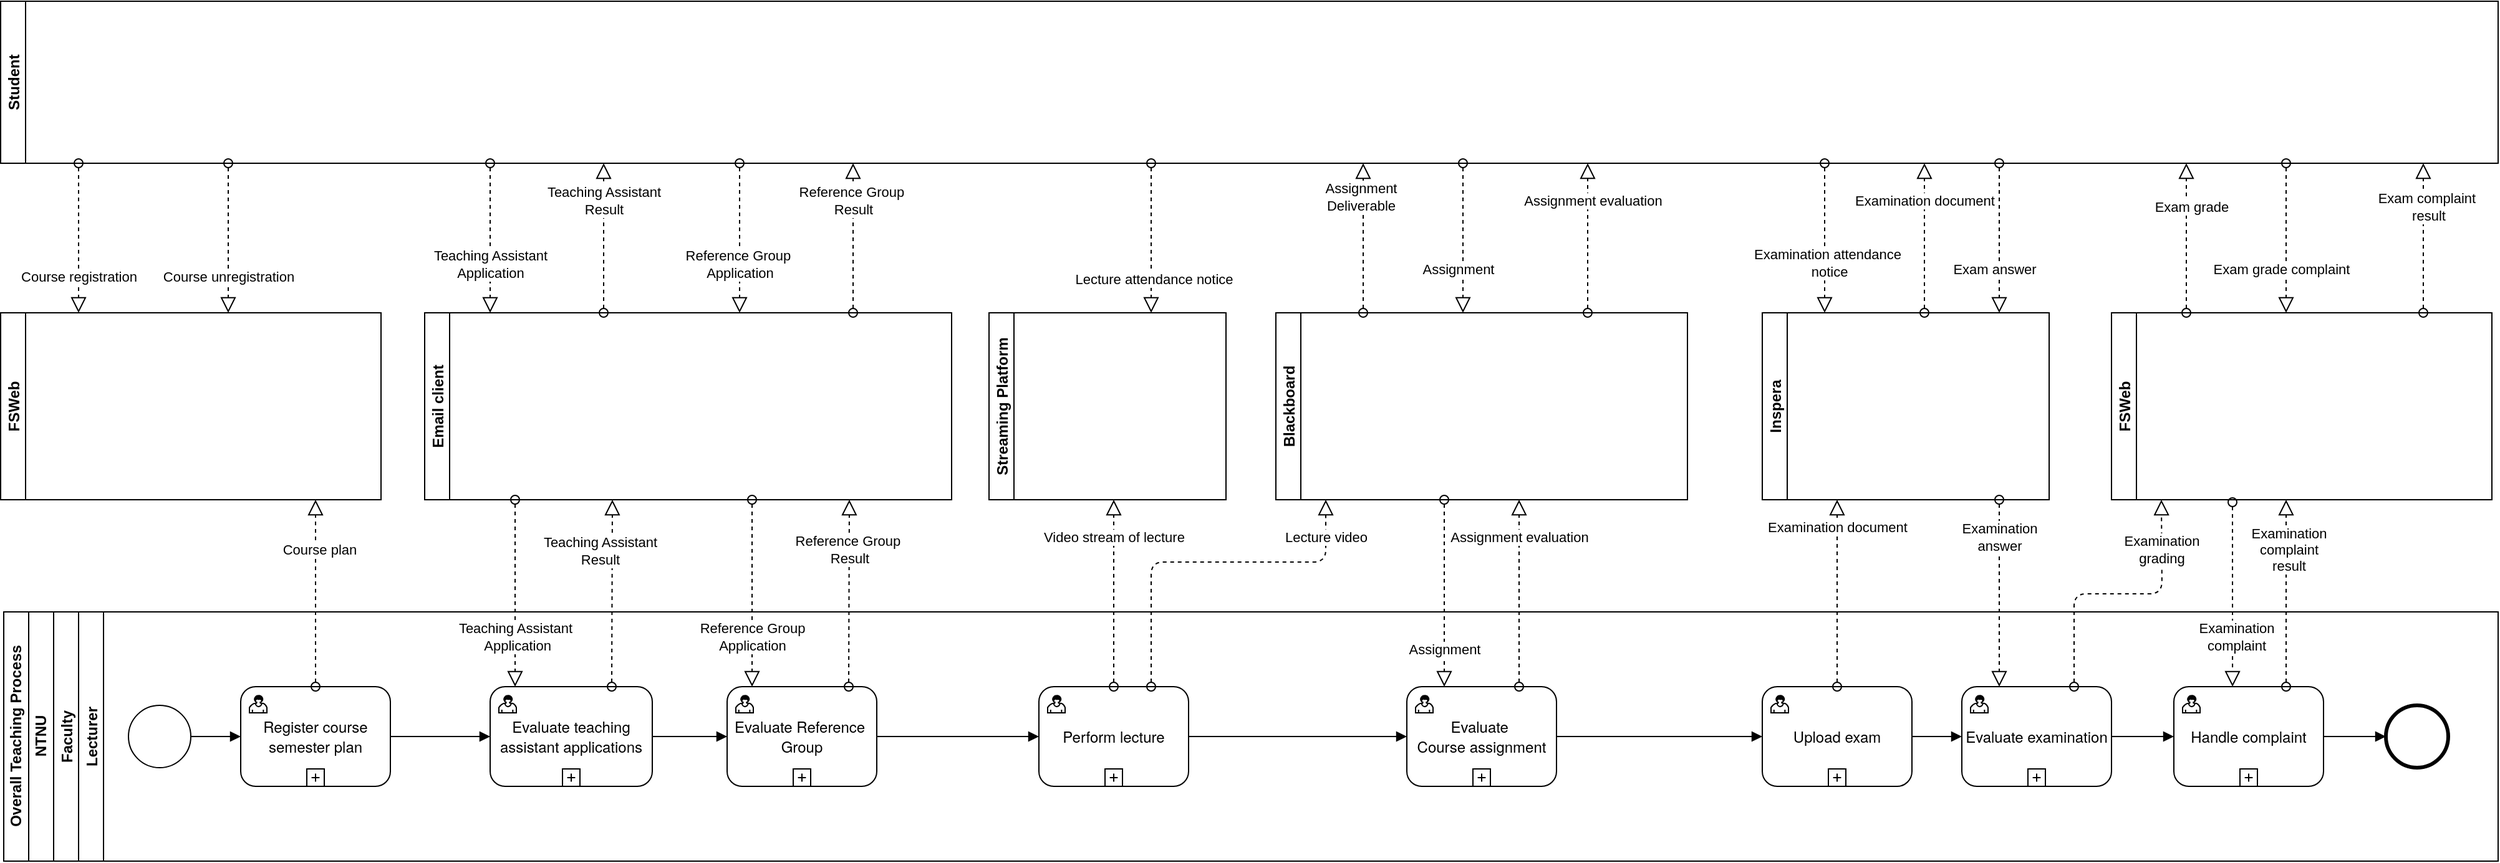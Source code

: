 <mxfile version="13.8.0" type="github">
  <diagram name="Page-1" id="2a216829-ef6e-dabb-86c1-c78162f3ba2b">
    <mxGraphModel dx="1854" dy="2217" grid="1" gridSize="10" guides="1" tooltips="1" connect="1" arrows="1" fold="1" page="1" pageScale="1" pageWidth="850" pageHeight="1100" background="#ffffff" math="0" shadow="0">
      <root>
        <mxCell id="0" />
        <mxCell id="1" parent="0" />
        <mxCell id="4NEy2AXO_T3ACagM7eKn-3" value="Overall Teaching Process" style="swimlane;html=1;childLayout=stackLayout;resizeParent=1;resizeParentMax=0;horizontal=0;startSize=20;horizontalStack=0;" vertex="1" parent="1">
          <mxGeometry x="150" y="180" width="2000" height="200" as="geometry" />
        </mxCell>
        <mxCell id="4NEy2AXO_T3ACagM7eKn-4" value="NTNU" style="swimlane;html=1;startSize=20;horizontal=0;" vertex="1" parent="4NEy2AXO_T3ACagM7eKn-3">
          <mxGeometry x="20" width="1980" height="200" as="geometry" />
        </mxCell>
        <mxCell id="4NEy2AXO_T3ACagM7eKn-8" value="Faculty" style="swimlane;startSize=20;horizontal=0;" vertex="1" parent="4NEy2AXO_T3ACagM7eKn-4">
          <mxGeometry x="20" width="1960" height="200" as="geometry" />
        </mxCell>
        <mxCell id="4NEy2AXO_T3ACagM7eKn-11" value="Lecturer" style="swimlane;startSize=20;horizontal=0;" vertex="1" parent="4NEy2AXO_T3ACagM7eKn-8">
          <mxGeometry x="20" width="1940" height="200" as="geometry" />
        </mxCell>
        <mxCell id="4NEy2AXO_T3ACagM7eKn-66" style="edgeStyle=orthogonalEdgeStyle;rounded=0;orthogonalLoop=1;jettySize=auto;html=1;entryX=0;entryY=0.5;entryDx=0;entryDy=0;endArrow=block;endFill=1;" edge="1" parent="4NEy2AXO_T3ACagM7eKn-11" source="4NEy2AXO_T3ACagM7eKn-50" target="4NEy2AXO_T3ACagM7eKn-63">
          <mxGeometry relative="1" as="geometry" />
        </mxCell>
        <mxCell id="4NEy2AXO_T3ACagM7eKn-99" style="edgeStyle=orthogonalEdgeStyle;rounded=0;orthogonalLoop=1;jettySize=auto;html=1;entryX=0;entryY=0.5;entryDx=0;entryDy=0;endArrow=block;endFill=1;" edge="1" parent="4NEy2AXO_T3ACagM7eKn-11" source="4NEy2AXO_T3ACagM7eKn-106" target="4NEy2AXO_T3ACagM7eKn-98">
          <mxGeometry relative="1" as="geometry" />
        </mxCell>
        <mxCell id="4NEy2AXO_T3ACagM7eKn-77" value="&lt;span style=&quot;font-family: &amp;#34;helvetica neue&amp;#34;&quot;&gt;Evaluate examination&lt;br&gt;&lt;/span&gt;" style="html=1;whiteSpace=wrap;rounded=1;dropTarget=0;" vertex="1" parent="4NEy2AXO_T3ACagM7eKn-11">
          <mxGeometry x="1510" y="60" width="120" height="80" as="geometry" />
        </mxCell>
        <mxCell id="4NEy2AXO_T3ACagM7eKn-78" value="" style="html=1;shape=mxgraph.bpmn.user_task;outlineConnect=0;" vertex="1" parent="4NEy2AXO_T3ACagM7eKn-77">
          <mxGeometry width="14" height="14" relative="1" as="geometry">
            <mxPoint x="7" y="7" as="offset" />
          </mxGeometry>
        </mxCell>
        <mxCell id="4NEy2AXO_T3ACagM7eKn-79" value="" style="html=1;shape=plus;outlineConnect=0;" vertex="1" parent="4NEy2AXO_T3ACagM7eKn-77">
          <mxGeometry x="0.5" y="1" width="14" height="14" relative="1" as="geometry">
            <mxPoint x="-7" y="-14" as="offset" />
          </mxGeometry>
        </mxCell>
        <mxCell id="4NEy2AXO_T3ACagM7eKn-97" style="edgeStyle=orthogonalEdgeStyle;rounded=0;orthogonalLoop=1;jettySize=auto;html=1;entryX=0;entryY=0.5;entryDx=0;entryDy=0;endArrow=block;endFill=1;" edge="1" parent="4NEy2AXO_T3ACagM7eKn-11" source="4NEy2AXO_T3ACagM7eKn-80" target="4NEy2AXO_T3ACagM7eKn-77">
          <mxGeometry relative="1" as="geometry" />
        </mxCell>
        <mxCell id="4NEy2AXO_T3ACagM7eKn-80" value="&lt;span style=&quot;font-family: &amp;#34;helvetica neue&amp;#34;&quot;&gt;Upload exam&lt;br&gt;&lt;/span&gt;" style="html=1;whiteSpace=wrap;rounded=1;dropTarget=0;" vertex="1" parent="4NEy2AXO_T3ACagM7eKn-11">
          <mxGeometry x="1350" y="60" width="120" height="80" as="geometry" />
        </mxCell>
        <mxCell id="4NEy2AXO_T3ACagM7eKn-81" value="" style="html=1;shape=mxgraph.bpmn.user_task;outlineConnect=0;" vertex="1" parent="4NEy2AXO_T3ACagM7eKn-80">
          <mxGeometry width="14" height="14" relative="1" as="geometry">
            <mxPoint x="7" y="7" as="offset" />
          </mxGeometry>
        </mxCell>
        <mxCell id="4NEy2AXO_T3ACagM7eKn-82" value="" style="html=1;shape=plus;outlineConnect=0;" vertex="1" parent="4NEy2AXO_T3ACagM7eKn-80">
          <mxGeometry x="0.5" y="1" width="14" height="14" relative="1" as="geometry">
            <mxPoint x="-7" y="-14" as="offset" />
          </mxGeometry>
        </mxCell>
        <mxCell id="4NEy2AXO_T3ACagM7eKn-50" value="&lt;span style=&quot;font-family: &amp;#34;helvetica neue&amp;#34;&quot;&gt;Perform lecture&lt;br&gt;&lt;/span&gt;" style="html=1;whiteSpace=wrap;rounded=1;dropTarget=0;" vertex="1" parent="4NEy2AXO_T3ACagM7eKn-11">
          <mxGeometry x="770" y="60" width="120" height="80" as="geometry" />
        </mxCell>
        <mxCell id="4NEy2AXO_T3ACagM7eKn-51" value="" style="html=1;shape=mxgraph.bpmn.user_task;outlineConnect=0;" vertex="1" parent="4NEy2AXO_T3ACagM7eKn-50">
          <mxGeometry width="14" height="14" relative="1" as="geometry">
            <mxPoint x="7" y="7" as="offset" />
          </mxGeometry>
        </mxCell>
        <mxCell id="4NEy2AXO_T3ACagM7eKn-52" value="" style="html=1;shape=plus;outlineConnect=0;" vertex="1" parent="4NEy2AXO_T3ACagM7eKn-50">
          <mxGeometry x="0.5" y="1" width="14" height="14" relative="1" as="geometry">
            <mxPoint x="-7" y="-14" as="offset" />
          </mxGeometry>
        </mxCell>
        <mxCell id="4NEy2AXO_T3ACagM7eKn-54" style="edgeStyle=orthogonalEdgeStyle;rounded=0;orthogonalLoop=1;jettySize=auto;html=1;entryX=0;entryY=0.5;entryDx=0;entryDy=0;endArrow=block;endFill=1;" edge="1" parent="4NEy2AXO_T3ACagM7eKn-11" source="4NEy2AXO_T3ACagM7eKn-43" target="4NEy2AXO_T3ACagM7eKn-50">
          <mxGeometry relative="1" as="geometry" />
        </mxCell>
        <mxCell id="4NEy2AXO_T3ACagM7eKn-43" value="&lt;span style=&quot;font-family: &amp;#34;helvetica neue&amp;#34;&quot;&gt;Evaluate Reference&amp;nbsp;&lt;br&gt;Group&lt;br&gt;&lt;/span&gt;" style="html=1;whiteSpace=wrap;rounded=1;dropTarget=0;" vertex="1" parent="4NEy2AXO_T3ACagM7eKn-11">
          <mxGeometry x="520" y="60" width="120" height="80" as="geometry" />
        </mxCell>
        <mxCell id="4NEy2AXO_T3ACagM7eKn-44" value="" style="html=1;shape=mxgraph.bpmn.user_task;outlineConnect=0;" vertex="1" parent="4NEy2AXO_T3ACagM7eKn-43">
          <mxGeometry width="14" height="14" relative="1" as="geometry">
            <mxPoint x="7" y="7" as="offset" />
          </mxGeometry>
        </mxCell>
        <mxCell id="4NEy2AXO_T3ACagM7eKn-45" value="" style="html=1;shape=plus;outlineConnect=0;" vertex="1" parent="4NEy2AXO_T3ACagM7eKn-43">
          <mxGeometry x="0.5" y="1" width="14" height="14" relative="1" as="geometry">
            <mxPoint x="-7" y="-14" as="offset" />
          </mxGeometry>
        </mxCell>
        <mxCell id="4NEy2AXO_T3ACagM7eKn-49" style="edgeStyle=orthogonalEdgeStyle;rounded=0;orthogonalLoop=1;jettySize=auto;html=1;entryX=0;entryY=0.5;entryDx=0;entryDy=0;endArrow=block;endFill=1;" edge="1" parent="4NEy2AXO_T3ACagM7eKn-11" source="4NEy2AXO_T3ACagM7eKn-32" target="4NEy2AXO_T3ACagM7eKn-43">
          <mxGeometry relative="1" as="geometry" />
        </mxCell>
        <mxCell id="4NEy2AXO_T3ACagM7eKn-32" value="&lt;span style=&quot;font-family: &amp;#34;helvetica neue&amp;#34;&quot;&gt;Evaluate teaching assistant applications&lt;/span&gt;" style="html=1;whiteSpace=wrap;rounded=1;dropTarget=0;" vertex="1" parent="4NEy2AXO_T3ACagM7eKn-11">
          <mxGeometry x="330" y="60" width="130" height="80" as="geometry" />
        </mxCell>
        <mxCell id="4NEy2AXO_T3ACagM7eKn-33" value="" style="html=1;shape=mxgraph.bpmn.user_task;outlineConnect=0;" vertex="1" parent="4NEy2AXO_T3ACagM7eKn-32">
          <mxGeometry width="14" height="14" relative="1" as="geometry">
            <mxPoint x="7" y="7" as="offset" />
          </mxGeometry>
        </mxCell>
        <mxCell id="4NEy2AXO_T3ACagM7eKn-34" value="" style="html=1;shape=plus;outlineConnect=0;" vertex="1" parent="4NEy2AXO_T3ACagM7eKn-32">
          <mxGeometry x="0.5" y="1" width="14" height="14" relative="1" as="geometry">
            <mxPoint x="-7" y="-14" as="offset" />
          </mxGeometry>
        </mxCell>
        <mxCell id="4NEy2AXO_T3ACagM7eKn-37" style="edgeStyle=orthogonalEdgeStyle;rounded=0;orthogonalLoop=1;jettySize=auto;html=1;entryX=0;entryY=0.5;entryDx=0;entryDy=0;endArrow=block;endFill=1;" edge="1" parent="4NEy2AXO_T3ACagM7eKn-11" source="4NEy2AXO_T3ACagM7eKn-20" target="4NEy2AXO_T3ACagM7eKn-32">
          <mxGeometry relative="1" as="geometry" />
        </mxCell>
        <mxCell id="4NEy2AXO_T3ACagM7eKn-20" value="&lt;span style=&quot;font-family: &amp;#34;helvetica neue&amp;#34;&quot;&gt;Register course semester plan&lt;/span&gt;" style="html=1;whiteSpace=wrap;rounded=1;dropTarget=0;" vertex="1" parent="4NEy2AXO_T3ACagM7eKn-11">
          <mxGeometry x="130" y="60" width="120" height="80" as="geometry" />
        </mxCell>
        <mxCell id="4NEy2AXO_T3ACagM7eKn-21" value="" style="html=1;shape=mxgraph.bpmn.user_task;outlineConnect=0;" vertex="1" parent="4NEy2AXO_T3ACagM7eKn-20">
          <mxGeometry width="14" height="14" relative="1" as="geometry">
            <mxPoint x="7" y="7" as="offset" />
          </mxGeometry>
        </mxCell>
        <mxCell id="4NEy2AXO_T3ACagM7eKn-22" value="" style="html=1;shape=plus;outlineConnect=0;" vertex="1" parent="4NEy2AXO_T3ACagM7eKn-20">
          <mxGeometry x="0.5" y="1" width="14" height="14" relative="1" as="geometry">
            <mxPoint x="-7" y="-14" as="offset" />
          </mxGeometry>
        </mxCell>
        <mxCell id="4NEy2AXO_T3ACagM7eKn-23" style="edgeStyle=orthogonalEdgeStyle;rounded=0;orthogonalLoop=1;jettySize=auto;html=1;entryX=0;entryY=0.5;entryDx=0;entryDy=0;endArrow=block;endFill=1;" edge="1" parent="4NEy2AXO_T3ACagM7eKn-11" source="4NEy2AXO_T3ACagM7eKn-14" target="4NEy2AXO_T3ACagM7eKn-20">
          <mxGeometry relative="1" as="geometry" />
        </mxCell>
        <mxCell id="4NEy2AXO_T3ACagM7eKn-14" value="" style="shape=mxgraph.bpmn.shape;html=1;verticalLabelPosition=bottom;labelBackgroundColor=#ffffff;verticalAlign=top;align=center;perimeter=ellipsePerimeter;outlineConnect=0;outline=standard;symbol=general;" vertex="1" parent="4NEy2AXO_T3ACagM7eKn-11">
          <mxGeometry x="40" y="75" width="50" height="50" as="geometry" />
        </mxCell>
        <mxCell id="4NEy2AXO_T3ACagM7eKn-83" style="edgeStyle=orthogonalEdgeStyle;rounded=0;orthogonalLoop=1;jettySize=auto;html=1;entryX=0;entryY=0.5;entryDx=0;entryDy=0;endArrow=block;endFill=1;" edge="1" parent="4NEy2AXO_T3ACagM7eKn-11" source="4NEy2AXO_T3ACagM7eKn-63" target="4NEy2AXO_T3ACagM7eKn-80">
          <mxGeometry relative="1" as="geometry" />
        </mxCell>
        <mxCell id="4NEy2AXO_T3ACagM7eKn-63" value="&lt;span style=&quot;font-family: &amp;#34;helvetica neue&amp;#34;&quot;&gt;Evaluate&amp;nbsp;&lt;br&gt;Course assignment&lt;br&gt;&lt;/span&gt;" style="html=1;whiteSpace=wrap;rounded=1;dropTarget=0;" vertex="1" parent="4NEy2AXO_T3ACagM7eKn-11">
          <mxGeometry x="1065" y="60" width="120" height="80" as="geometry" />
        </mxCell>
        <mxCell id="4NEy2AXO_T3ACagM7eKn-64" value="" style="html=1;shape=mxgraph.bpmn.user_task;outlineConnect=0;" vertex="1" parent="4NEy2AXO_T3ACagM7eKn-63">
          <mxGeometry width="14" height="14" relative="1" as="geometry">
            <mxPoint x="7" y="7" as="offset" />
          </mxGeometry>
        </mxCell>
        <mxCell id="4NEy2AXO_T3ACagM7eKn-65" value="" style="html=1;shape=plus;outlineConnect=0;" vertex="1" parent="4NEy2AXO_T3ACagM7eKn-63">
          <mxGeometry x="0.5" y="1" width="14" height="14" relative="1" as="geometry">
            <mxPoint x="-7" y="-14" as="offset" />
          </mxGeometry>
        </mxCell>
        <mxCell id="4NEy2AXO_T3ACagM7eKn-98" value="" style="shape=mxgraph.bpmn.shape;html=1;verticalLabelPosition=bottom;labelBackgroundColor=#ffffff;verticalAlign=top;align=center;perimeter=ellipsePerimeter;outlineConnect=0;outline=end;symbol=general;" vertex="1" parent="4NEy2AXO_T3ACagM7eKn-11">
          <mxGeometry x="1850" y="75" width="50" height="50" as="geometry" />
        </mxCell>
        <mxCell id="4NEy2AXO_T3ACagM7eKn-106" value="&lt;span style=&quot;font-family: &amp;#34;helvetica neue&amp;#34;&quot;&gt;Handle complaint&lt;br&gt;&lt;/span&gt;" style="html=1;whiteSpace=wrap;rounded=1;dropTarget=0;" vertex="1" parent="4NEy2AXO_T3ACagM7eKn-11">
          <mxGeometry x="1680" y="60" width="120" height="80" as="geometry" />
        </mxCell>
        <mxCell id="4NEy2AXO_T3ACagM7eKn-107" value="" style="html=1;shape=mxgraph.bpmn.user_task;outlineConnect=0;" vertex="1" parent="4NEy2AXO_T3ACagM7eKn-106">
          <mxGeometry width="14" height="14" relative="1" as="geometry">
            <mxPoint x="7" y="7" as="offset" />
          </mxGeometry>
        </mxCell>
        <mxCell id="4NEy2AXO_T3ACagM7eKn-108" value="" style="html=1;shape=plus;outlineConnect=0;" vertex="1" parent="4NEy2AXO_T3ACagM7eKn-106">
          <mxGeometry x="0.5" y="1" width="14" height="14" relative="1" as="geometry">
            <mxPoint x="-7" y="-14" as="offset" />
          </mxGeometry>
        </mxCell>
        <mxCell id="4NEy2AXO_T3ACagM7eKn-109" style="edgeStyle=orthogonalEdgeStyle;rounded=0;orthogonalLoop=1;jettySize=auto;html=1;entryX=0;entryY=0.5;entryDx=0;entryDy=0;endArrow=block;endFill=1;" edge="1" parent="4NEy2AXO_T3ACagM7eKn-11" source="4NEy2AXO_T3ACagM7eKn-77" target="4NEy2AXO_T3ACagM7eKn-106">
          <mxGeometry relative="1" as="geometry">
            <mxPoint x="1840" y="280" as="sourcePoint" />
            <mxPoint x="2060" y="280" as="targetPoint" />
          </mxGeometry>
        </mxCell>
        <mxCell id="4NEy2AXO_T3ACagM7eKn-13" value="Student" style="swimlane;startSize=20;horizontal=0;" vertex="1" parent="1">
          <mxGeometry x="147.5" y="-310" width="2002.5" height="130" as="geometry" />
        </mxCell>
        <mxCell id="4NEy2AXO_T3ACagM7eKn-18" value="FSWeb" style="swimlane;startSize=20;horizontal=0;" vertex="1" parent="1">
          <mxGeometry x="147.5" y="-60" width="305" height="150" as="geometry" />
        </mxCell>
        <mxCell id="4NEy2AXO_T3ACagM7eKn-19" value="" style="startArrow=oval;startFill=0;startSize=7;endArrow=block;endFill=0;endSize=10;dashed=1;html=1;exitX=0.5;exitY=0;exitDx=0;exitDy=0;" edge="1" parent="1" source="4NEy2AXO_T3ACagM7eKn-20">
          <mxGeometry width="100" relative="1" as="geometry">
            <mxPoint x="400" y="240" as="sourcePoint" />
            <mxPoint x="400" y="90" as="targetPoint" />
          </mxGeometry>
        </mxCell>
        <mxCell id="4NEy2AXO_T3ACagM7eKn-24" value="Course plan" style="edgeLabel;html=1;align=center;verticalAlign=middle;resizable=0;points=[];" vertex="1" connectable="0" parent="4NEy2AXO_T3ACagM7eKn-19">
          <mxGeometry x="0.467" y="-3" relative="1" as="geometry">
            <mxPoint as="offset" />
          </mxGeometry>
        </mxCell>
        <mxCell id="4NEy2AXO_T3ACagM7eKn-27" value="Email client" style="swimlane;startSize=20;horizontal=0;" vertex="1" parent="1">
          <mxGeometry x="487.5" y="-60" width="422.5" height="150" as="geometry" />
        </mxCell>
        <mxCell id="4NEy2AXO_T3ACagM7eKn-28" value="" style="startArrow=oval;startFill=0;startSize=7;endArrow=block;endFill=0;endSize=10;dashed=1;html=1;" edge="1" parent="1">
          <mxGeometry width="100" relative="1" as="geometry">
            <mxPoint x="330" y="-180" as="sourcePoint" />
            <mxPoint x="330" y="-60" as="targetPoint" />
          </mxGeometry>
        </mxCell>
        <mxCell id="4NEy2AXO_T3ACagM7eKn-29" value="Course unregistration" style="edgeLabel;html=1;align=center;verticalAlign=middle;resizable=0;points=[];" vertex="1" connectable="0" parent="4NEy2AXO_T3ACagM7eKn-28">
          <mxGeometry x="-0.545" relative="1" as="geometry">
            <mxPoint y="63" as="offset" />
          </mxGeometry>
        </mxCell>
        <mxCell id="4NEy2AXO_T3ACagM7eKn-30" value="" style="startArrow=oval;startFill=0;startSize=7;endArrow=block;endFill=0;endSize=10;dashed=1;html=1;" edge="1" parent="1">
          <mxGeometry width="100" relative="1" as="geometry">
            <mxPoint x="540" y="-180" as="sourcePoint" />
            <mxPoint x="540" y="-60" as="targetPoint" />
          </mxGeometry>
        </mxCell>
        <mxCell id="4NEy2AXO_T3ACagM7eKn-31" value="Teaching Assistant &lt;br&gt;Application" style="edgeLabel;html=1;align=center;verticalAlign=middle;resizable=0;points=[];" vertex="1" connectable="0" parent="4NEy2AXO_T3ACagM7eKn-30">
          <mxGeometry x="-0.545" relative="1" as="geometry">
            <mxPoint y="53" as="offset" />
          </mxGeometry>
        </mxCell>
        <mxCell id="4NEy2AXO_T3ACagM7eKn-35" value="Teaching Assistant &lt;br&gt;Result" style="startArrow=oval;startFill=0;startSize=7;endArrow=block;endFill=0;endSize=10;dashed=1;html=1;exitX=0.75;exitY=0;exitDx=0;exitDy=0;" edge="1" parent="1" source="4NEy2AXO_T3ACagM7eKn-32">
          <mxGeometry x="0.455" y="10" width="100" relative="1" as="geometry">
            <mxPoint x="610" y="140" as="sourcePoint" />
            <mxPoint x="638" y="90" as="targetPoint" />
            <mxPoint as="offset" />
          </mxGeometry>
        </mxCell>
        <mxCell id="4NEy2AXO_T3ACagM7eKn-36" value="Teaching Assistant &lt;br&gt;Result" style="startArrow=oval;startFill=0;startSize=7;endArrow=block;endFill=0;endSize=10;dashed=1;html=1;" edge="1" parent="1">
          <mxGeometry x="0.5" width="100" relative="1" as="geometry">
            <mxPoint x="631" y="-60" as="sourcePoint" />
            <mxPoint x="631" y="-180" as="targetPoint" />
            <mxPoint as="offset" />
          </mxGeometry>
        </mxCell>
        <mxCell id="4NEy2AXO_T3ACagM7eKn-38" value="" style="startArrow=oval;startFill=0;startSize=7;endArrow=block;endFill=0;endSize=10;dashed=1;html=1;" edge="1" parent="1">
          <mxGeometry width="100" relative="1" as="geometry">
            <mxPoint x="560" y="90" as="sourcePoint" />
            <mxPoint x="560" y="240" as="targetPoint" />
          </mxGeometry>
        </mxCell>
        <mxCell id="4NEy2AXO_T3ACagM7eKn-39" value="Teaching Assistant&lt;br&gt;&amp;nbsp;Application" style="edgeLabel;html=1;align=center;verticalAlign=middle;resizable=0;points=[];" vertex="1" connectable="0" parent="4NEy2AXO_T3ACagM7eKn-38">
          <mxGeometry x="-0.545" relative="1" as="geometry">
            <mxPoint y="76.03" as="offset" />
          </mxGeometry>
        </mxCell>
        <mxCell id="4NEy2AXO_T3ACagM7eKn-40" value="" style="startArrow=oval;startFill=0;startSize=7;endArrow=block;endFill=0;endSize=10;dashed=1;html=1;" edge="1" parent="1">
          <mxGeometry width="100" relative="1" as="geometry">
            <mxPoint x="740" y="-180" as="sourcePoint" />
            <mxPoint x="740" y="-60" as="targetPoint" />
          </mxGeometry>
        </mxCell>
        <mxCell id="4NEy2AXO_T3ACagM7eKn-41" value="Reference Group&amp;nbsp;&lt;br&gt;Application" style="edgeLabel;html=1;align=center;verticalAlign=middle;resizable=0;points=[];" vertex="1" connectable="0" parent="4NEy2AXO_T3ACagM7eKn-40">
          <mxGeometry x="-0.545" relative="1" as="geometry">
            <mxPoint y="53" as="offset" />
          </mxGeometry>
        </mxCell>
        <mxCell id="4NEy2AXO_T3ACagM7eKn-42" value="Reference Group&amp;nbsp;&lt;br&gt;Result" style="startArrow=oval;startFill=0;startSize=7;endArrow=block;endFill=0;endSize=10;dashed=1;html=1;" edge="1" parent="1">
          <mxGeometry x="0.5" width="100" relative="1" as="geometry">
            <mxPoint x="831" y="-60" as="sourcePoint" />
            <mxPoint x="831" y="-180" as="targetPoint" />
            <mxPoint as="offset" />
          </mxGeometry>
        </mxCell>
        <mxCell id="4NEy2AXO_T3ACagM7eKn-46" value="Reference Group&amp;nbsp;&lt;br&gt;Result" style="startArrow=oval;startFill=0;startSize=7;endArrow=block;endFill=0;endSize=10;dashed=1;html=1;exitX=0.75;exitY=0;exitDx=0;exitDy=0;" edge="1" parent="1">
          <mxGeometry x="0.467" width="100" relative="1" as="geometry">
            <mxPoint x="827.5" y="240" as="sourcePoint" />
            <mxPoint x="828" y="90" as="targetPoint" />
            <mxPoint as="offset" />
          </mxGeometry>
        </mxCell>
        <mxCell id="4NEy2AXO_T3ACagM7eKn-47" value="" style="startArrow=oval;startFill=0;startSize=7;endArrow=block;endFill=0;endSize=10;dashed=1;html=1;" edge="1" parent="1">
          <mxGeometry width="100" relative="1" as="geometry">
            <mxPoint x="750" y="90" as="sourcePoint" />
            <mxPoint x="750" y="240" as="targetPoint" />
          </mxGeometry>
        </mxCell>
        <mxCell id="4NEy2AXO_T3ACagM7eKn-48" value="Reference Group&lt;br&gt;Application" style="edgeLabel;html=1;align=center;verticalAlign=middle;resizable=0;points=[];" vertex="1" connectable="0" parent="4NEy2AXO_T3ACagM7eKn-47">
          <mxGeometry x="-0.545" relative="1" as="geometry">
            <mxPoint y="76.03" as="offset" />
          </mxGeometry>
        </mxCell>
        <mxCell id="4NEy2AXO_T3ACagM7eKn-53" value="Streaming Platform" style="swimlane;startSize=20;horizontal=0;" vertex="1" parent="1">
          <mxGeometry x="940" y="-60" width="190" height="150" as="geometry" />
        </mxCell>
        <mxCell id="4NEy2AXO_T3ACagM7eKn-55" value="Video stream of lecture" style="startArrow=oval;startFill=0;startSize=7;endArrow=block;endFill=0;endSize=10;dashed=1;html=1;exitX=0.5;exitY=0;exitDx=0;exitDy=0;" edge="1" parent="1" source="4NEy2AXO_T3ACagM7eKn-50">
          <mxGeometry x="0.6" width="100" relative="1" as="geometry">
            <mxPoint x="837.5" y="250" as="sourcePoint" />
            <mxPoint x="1040" y="90" as="targetPoint" />
            <mxPoint as="offset" />
          </mxGeometry>
        </mxCell>
        <mxCell id="4NEy2AXO_T3ACagM7eKn-56" value="" style="startArrow=oval;startFill=0;startSize=7;endArrow=block;endFill=0;endSize=10;dashed=1;html=1;" edge="1" parent="1">
          <mxGeometry width="100" relative="1" as="geometry">
            <mxPoint x="1070" y="-180" as="sourcePoint" />
            <mxPoint x="1070" y="-60" as="targetPoint" />
          </mxGeometry>
        </mxCell>
        <mxCell id="4NEy2AXO_T3ACagM7eKn-57" value="Lecture attendance notice" style="edgeLabel;html=1;align=center;verticalAlign=middle;resizable=0;points=[];" vertex="1" connectable="0" parent="4NEy2AXO_T3ACagM7eKn-56">
          <mxGeometry x="0.55" y="2" relative="1" as="geometry">
            <mxPoint as="offset" />
          </mxGeometry>
        </mxCell>
        <mxCell id="4NEy2AXO_T3ACagM7eKn-58" value="Blackboard" style="swimlane;startSize=20;horizontal=0;" vertex="1" parent="1">
          <mxGeometry x="1170" y="-60" width="330" height="150" as="geometry" />
        </mxCell>
        <mxCell id="4NEy2AXO_T3ACagM7eKn-59" value="Lecture video" style="startArrow=oval;startFill=0;startSize=7;endArrow=block;endFill=0;endSize=10;dashed=1;html=1;exitX=0.75;exitY=0;exitDx=0;exitDy=0;edgeStyle=orthogonalEdgeStyle;" edge="1" parent="1" source="4NEy2AXO_T3ACagM7eKn-50">
          <mxGeometry x="0.798" width="100" relative="1" as="geometry">
            <mxPoint x="1050" y="250" as="sourcePoint" />
            <mxPoint x="1210" y="90" as="targetPoint" />
            <mxPoint as="offset" />
            <Array as="points">
              <mxPoint x="1070" y="140" />
              <mxPoint x="1210" y="140" />
            </Array>
          </mxGeometry>
        </mxCell>
        <mxCell id="4NEy2AXO_T3ACagM7eKn-67" value="Assignment evaluation" style="startArrow=oval;startFill=0;startSize=7;endArrow=block;endFill=0;endSize=10;dashed=1;html=1;exitX=0.75;exitY=0;exitDx=0;exitDy=0;" edge="1" parent="1" source="4NEy2AXO_T3ACagM7eKn-63">
          <mxGeometry x="0.6" width="100" relative="1" as="geometry">
            <mxPoint x="1050" y="250" as="sourcePoint" />
            <mxPoint x="1365" y="90" as="targetPoint" />
            <mxPoint as="offset" />
          </mxGeometry>
        </mxCell>
        <mxCell id="4NEy2AXO_T3ACagM7eKn-68" value="Assignment" style="startArrow=oval;startFill=0;startSize=7;endArrow=block;endFill=0;endSize=10;dashed=1;html=1;entryX=0.25;entryY=0;entryDx=0;entryDy=0;" edge="1" parent="1" target="4NEy2AXO_T3ACagM7eKn-63">
          <mxGeometry x="0.6" width="100" relative="1" as="geometry">
            <mxPoint x="1305" y="90" as="sourcePoint" />
            <mxPoint x="1375" y="100" as="targetPoint" />
            <mxPoint as="offset" />
          </mxGeometry>
        </mxCell>
        <mxCell id="4NEy2AXO_T3ACagM7eKn-69" value="" style="startArrow=oval;startFill=0;startSize=7;endArrow=block;endFill=0;endSize=10;dashed=1;html=1;" edge="1" parent="1">
          <mxGeometry width="100" relative="1" as="geometry">
            <mxPoint x="1240" y="-60" as="sourcePoint" />
            <mxPoint x="1240" y="-180" as="targetPoint" />
          </mxGeometry>
        </mxCell>
        <mxCell id="4NEy2AXO_T3ACagM7eKn-70" value="Assignment &lt;br&gt;Deliverable" style="edgeLabel;html=1;align=center;verticalAlign=middle;resizable=0;points=[];" vertex="1" connectable="0" parent="4NEy2AXO_T3ACagM7eKn-69">
          <mxGeometry x="0.55" y="2" relative="1" as="geometry">
            <mxPoint as="offset" />
          </mxGeometry>
        </mxCell>
        <mxCell id="4NEy2AXO_T3ACagM7eKn-71" value="" style="startArrow=oval;startFill=0;startSize=7;endArrow=block;endFill=0;endSize=10;dashed=1;html=1;" edge="1" parent="1">
          <mxGeometry width="100" relative="1" as="geometry">
            <mxPoint x="1320" y="-180" as="sourcePoint" />
            <mxPoint x="1320" y="-60" as="targetPoint" />
          </mxGeometry>
        </mxCell>
        <mxCell id="4NEy2AXO_T3ACagM7eKn-73" value="Assignment" style="edgeLabel;html=1;align=center;verticalAlign=middle;resizable=0;points=[];" vertex="1" connectable="0" parent="4NEy2AXO_T3ACagM7eKn-71">
          <mxGeometry x="0.417" y="-4" relative="1" as="geometry">
            <mxPoint as="offset" />
          </mxGeometry>
        </mxCell>
        <mxCell id="4NEy2AXO_T3ACagM7eKn-74" value="" style="startArrow=oval;startFill=0;startSize=7;endArrow=block;endFill=0;endSize=10;dashed=1;html=1;" edge="1" parent="1">
          <mxGeometry width="100" relative="1" as="geometry">
            <mxPoint x="1420" y="-60" as="sourcePoint" />
            <mxPoint x="1420" y="-180" as="targetPoint" />
          </mxGeometry>
        </mxCell>
        <mxCell id="4NEy2AXO_T3ACagM7eKn-75" value="Assignment evaluation" style="edgeLabel;html=1;align=center;verticalAlign=middle;resizable=0;points=[];" vertex="1" connectable="0" parent="4NEy2AXO_T3ACagM7eKn-74">
          <mxGeometry x="0.417" y="-4" relative="1" as="geometry">
            <mxPoint y="-5" as="offset" />
          </mxGeometry>
        </mxCell>
        <mxCell id="4NEy2AXO_T3ACagM7eKn-76" value="Inspera" style="swimlane;startSize=20;horizontal=0;" vertex="1" parent="1">
          <mxGeometry x="1560" y="-60" width="230" height="150" as="geometry" />
        </mxCell>
        <mxCell id="4NEy2AXO_T3ACagM7eKn-84" value="" style="startArrow=oval;startFill=0;startSize=7;endArrow=block;endFill=0;endSize=10;dashed=1;html=1;exitX=0.5;exitY=0;exitDx=0;exitDy=0;" edge="1" parent="1" source="4NEy2AXO_T3ACagM7eKn-80">
          <mxGeometry width="100" relative="1" as="geometry">
            <mxPoint x="1610" y="130" as="sourcePoint" />
            <mxPoint x="1620" y="90" as="targetPoint" />
          </mxGeometry>
        </mxCell>
        <mxCell id="4NEy2AXO_T3ACagM7eKn-85" value="Examination document" style="edgeLabel;html=1;align=center;verticalAlign=middle;resizable=0;points=[];" vertex="1" connectable="0" parent="4NEy2AXO_T3ACagM7eKn-84">
          <mxGeometry x="0.707" relative="1" as="geometry">
            <mxPoint as="offset" />
          </mxGeometry>
        </mxCell>
        <mxCell id="4NEy2AXO_T3ACagM7eKn-86" value="" style="startArrow=oval;startFill=0;startSize=7;endArrow=block;endFill=0;endSize=10;dashed=1;html=1;entryX=0.25;entryY=0;entryDx=0;entryDy=0;" edge="1" parent="1" target="4NEy2AXO_T3ACagM7eKn-77">
          <mxGeometry width="100" relative="1" as="geometry">
            <mxPoint x="1750" y="90" as="sourcePoint" />
            <mxPoint x="1860" y="150" as="targetPoint" />
          </mxGeometry>
        </mxCell>
        <mxCell id="4NEy2AXO_T3ACagM7eKn-87" value="Examination&lt;br&gt;answer" style="edgeLabel;html=1;align=center;verticalAlign=middle;resizable=0;points=[];" vertex="1" connectable="0" parent="4NEy2AXO_T3ACagM7eKn-86">
          <mxGeometry x="-0.747" relative="1" as="geometry">
            <mxPoint y="11" as="offset" />
          </mxGeometry>
        </mxCell>
        <mxCell id="4NEy2AXO_T3ACagM7eKn-88" value="" style="startArrow=oval;startFill=0;startSize=7;endArrow=block;endFill=0;endSize=10;dashed=1;html=1;" edge="1" parent="1">
          <mxGeometry width="100" relative="1" as="geometry">
            <mxPoint x="1610" y="-180" as="sourcePoint" />
            <mxPoint x="1610" y="-60" as="targetPoint" />
          </mxGeometry>
        </mxCell>
        <mxCell id="4NEy2AXO_T3ACagM7eKn-89" value="Examination attendance&lt;br&gt;&amp;nbsp;notice" style="edgeLabel;html=1;align=center;verticalAlign=middle;resizable=0;points=[];" vertex="1" connectable="0" parent="4NEy2AXO_T3ACagM7eKn-88">
          <mxGeometry x="0.55" y="2" relative="1" as="geometry">
            <mxPoint y="-13" as="offset" />
          </mxGeometry>
        </mxCell>
        <mxCell id="4NEy2AXO_T3ACagM7eKn-90" value="" style="startArrow=oval;startFill=0;startSize=7;endArrow=block;endFill=0;endSize=10;dashed=1;html=1;" edge="1" parent="1">
          <mxGeometry width="100" relative="1" as="geometry">
            <mxPoint x="1690" y="-60" as="sourcePoint" />
            <mxPoint x="1690" y="-180" as="targetPoint" />
          </mxGeometry>
        </mxCell>
        <mxCell id="4NEy2AXO_T3ACagM7eKn-91" value="Examination document" style="edgeLabel;html=1;align=center;verticalAlign=middle;resizable=0;points=[];" vertex="1" connectable="0" parent="4NEy2AXO_T3ACagM7eKn-90">
          <mxGeometry x="0.707" relative="1" as="geometry">
            <mxPoint y="12" as="offset" />
          </mxGeometry>
        </mxCell>
        <mxCell id="4NEy2AXO_T3ACagM7eKn-92" value="" style="startArrow=oval;startFill=0;startSize=7;endArrow=block;endFill=0;endSize=10;dashed=1;html=1;" edge="1" parent="1">
          <mxGeometry width="100" relative="1" as="geometry">
            <mxPoint x="1750" y="-180" as="sourcePoint" />
            <mxPoint x="1750" y="-60" as="targetPoint" />
          </mxGeometry>
        </mxCell>
        <mxCell id="4NEy2AXO_T3ACagM7eKn-93" value="Exam answer" style="edgeLabel;html=1;align=center;verticalAlign=middle;resizable=0;points=[];" vertex="1" connectable="0" parent="4NEy2AXO_T3ACagM7eKn-92">
          <mxGeometry x="0.417" y="-4" relative="1" as="geometry">
            <mxPoint as="offset" />
          </mxGeometry>
        </mxCell>
        <mxCell id="4NEy2AXO_T3ACagM7eKn-94" value="FSWeb" style="swimlane;startSize=20;horizontal=0;" vertex="1" parent="1">
          <mxGeometry x="1840" y="-60" width="305" height="150" as="geometry" />
        </mxCell>
        <mxCell id="4NEy2AXO_T3ACagM7eKn-110" value="" style="startArrow=oval;startFill=0;startSize=7;endArrow=block;endFill=0;endSize=10;dashed=1;html=1;edgeStyle=orthogonalEdgeStyle;entryX=0.392;entryY=-0.025;entryDx=0;entryDy=0;entryPerimeter=0;" edge="1" parent="4NEy2AXO_T3ACagM7eKn-94">
          <mxGeometry width="100" relative="1" as="geometry">
            <mxPoint x="97" y="152" as="sourcePoint" />
            <mxPoint x="97.04" y="300" as="targetPoint" />
          </mxGeometry>
        </mxCell>
        <mxCell id="4NEy2AXO_T3ACagM7eKn-111" value="Examination&lt;br&gt;complaint" style="edgeLabel;html=1;align=center;verticalAlign=middle;resizable=0;points=[];" vertex="1" connectable="0" parent="4NEy2AXO_T3ACagM7eKn-110">
          <mxGeometry x="-0.747" relative="1" as="geometry">
            <mxPoint x="2.99" y="89" as="offset" />
          </mxGeometry>
        </mxCell>
        <mxCell id="4NEy2AXO_T3ACagM7eKn-95" value="" style="startArrow=oval;startFill=0;startSize=7;endArrow=block;endFill=0;endSize=10;dashed=1;html=1;exitX=0.75;exitY=0;exitDx=0;exitDy=0;edgeStyle=orthogonalEdgeStyle;" edge="1" parent="1" source="4NEy2AXO_T3ACagM7eKn-77">
          <mxGeometry width="100" relative="1" as="geometry">
            <mxPoint x="1760" y="100" as="sourcePoint" />
            <mxPoint x="1880" y="90" as="targetPoint" />
          </mxGeometry>
        </mxCell>
        <mxCell id="4NEy2AXO_T3ACagM7eKn-96" value="Examination&lt;br&gt;grading" style="edgeLabel;html=1;align=center;verticalAlign=middle;resizable=0;points=[];" vertex="1" connectable="0" parent="4NEy2AXO_T3ACagM7eKn-95">
          <mxGeometry x="-0.747" relative="1" as="geometry">
            <mxPoint x="70" y="-82" as="offset" />
          </mxGeometry>
        </mxCell>
        <mxCell id="4NEy2AXO_T3ACagM7eKn-100" value="" style="startArrow=oval;startFill=0;startSize=7;endArrow=block;endFill=0;endSize=10;dashed=1;html=1;" edge="1" parent="1">
          <mxGeometry width="100" relative="1" as="geometry">
            <mxPoint x="1900" y="-60" as="sourcePoint" />
            <mxPoint x="1900" y="-180" as="targetPoint" />
          </mxGeometry>
        </mxCell>
        <mxCell id="4NEy2AXO_T3ACagM7eKn-101" value="Exam grade" style="edgeLabel;html=1;align=center;verticalAlign=middle;resizable=0;points=[];" vertex="1" connectable="0" parent="4NEy2AXO_T3ACagM7eKn-100">
          <mxGeometry x="0.417" y="-4" relative="1" as="geometry">
            <mxPoint as="offset" />
          </mxGeometry>
        </mxCell>
        <mxCell id="4NEy2AXO_T3ACagM7eKn-102" value="" style="startArrow=oval;startFill=0;startSize=7;endArrow=block;endFill=0;endSize=10;dashed=1;html=1;" edge="1" parent="1">
          <mxGeometry width="100" relative="1" as="geometry">
            <mxPoint x="1980" y="-180" as="sourcePoint" />
            <mxPoint x="1980" y="-60" as="targetPoint" />
          </mxGeometry>
        </mxCell>
        <mxCell id="4NEy2AXO_T3ACagM7eKn-103" value="Exam grade complaint" style="edgeLabel;html=1;align=center;verticalAlign=middle;resizable=0;points=[];" vertex="1" connectable="0" parent="4NEy2AXO_T3ACagM7eKn-102">
          <mxGeometry x="0.417" y="-4" relative="1" as="geometry">
            <mxPoint as="offset" />
          </mxGeometry>
        </mxCell>
        <mxCell id="4NEy2AXO_T3ACagM7eKn-104" value="" style="startArrow=oval;startFill=0;startSize=7;endArrow=block;endFill=0;endSize=10;dashed=1;html=1;" edge="1" parent="1">
          <mxGeometry width="100" relative="1" as="geometry">
            <mxPoint x="2090" y="-60" as="sourcePoint" />
            <mxPoint x="2090" y="-180" as="targetPoint" />
          </mxGeometry>
        </mxCell>
        <mxCell id="4NEy2AXO_T3ACagM7eKn-105" value="Exam complaint&amp;nbsp;&lt;br&gt;result" style="edgeLabel;html=1;align=center;verticalAlign=middle;resizable=0;points=[];" vertex="1" connectable="0" parent="4NEy2AXO_T3ACagM7eKn-104">
          <mxGeometry x="0.417" y="-4" relative="1" as="geometry">
            <mxPoint as="offset" />
          </mxGeometry>
        </mxCell>
        <mxCell id="4NEy2AXO_T3ACagM7eKn-112" value="" style="startArrow=oval;startFill=0;startSize=7;endArrow=block;endFill=0;endSize=10;dashed=1;html=1;exitX=0.75;exitY=0;exitDx=0;exitDy=0;" edge="1" parent="1" source="4NEy2AXO_T3ACagM7eKn-106">
          <mxGeometry width="100" relative="1" as="geometry">
            <mxPoint x="2020" y="130" as="sourcePoint" />
            <mxPoint x="1980" y="90" as="targetPoint" />
          </mxGeometry>
        </mxCell>
        <mxCell id="4NEy2AXO_T3ACagM7eKn-113" value="Examination&lt;br&gt;complaint&lt;br&gt;result" style="edgeLabel;html=1;align=center;verticalAlign=middle;resizable=0;points=[];" vertex="1" connectable="0" parent="4NEy2AXO_T3ACagM7eKn-112">
          <mxGeometry x="0.72" y="-2" relative="1" as="geometry">
            <mxPoint y="19" as="offset" />
          </mxGeometry>
        </mxCell>
        <mxCell id="4NEy2AXO_T3ACagM7eKn-25" value="" style="startArrow=oval;startFill=0;startSize=7;endArrow=block;endFill=0;endSize=10;dashed=1;html=1;" edge="1" parent="1">
          <mxGeometry width="100" relative="1" as="geometry">
            <mxPoint x="210" y="-180" as="sourcePoint" />
            <mxPoint x="210" y="-60" as="targetPoint" />
          </mxGeometry>
        </mxCell>
        <mxCell id="4NEy2AXO_T3ACagM7eKn-26" value="Course registration" style="edgeLabel;html=1;align=center;verticalAlign=middle;resizable=0;points=[];" vertex="1" connectable="0" parent="4NEy2AXO_T3ACagM7eKn-25">
          <mxGeometry x="-0.545" relative="1" as="geometry">
            <mxPoint y="63.01" as="offset" />
          </mxGeometry>
        </mxCell>
      </root>
    </mxGraphModel>
  </diagram>
</mxfile>
